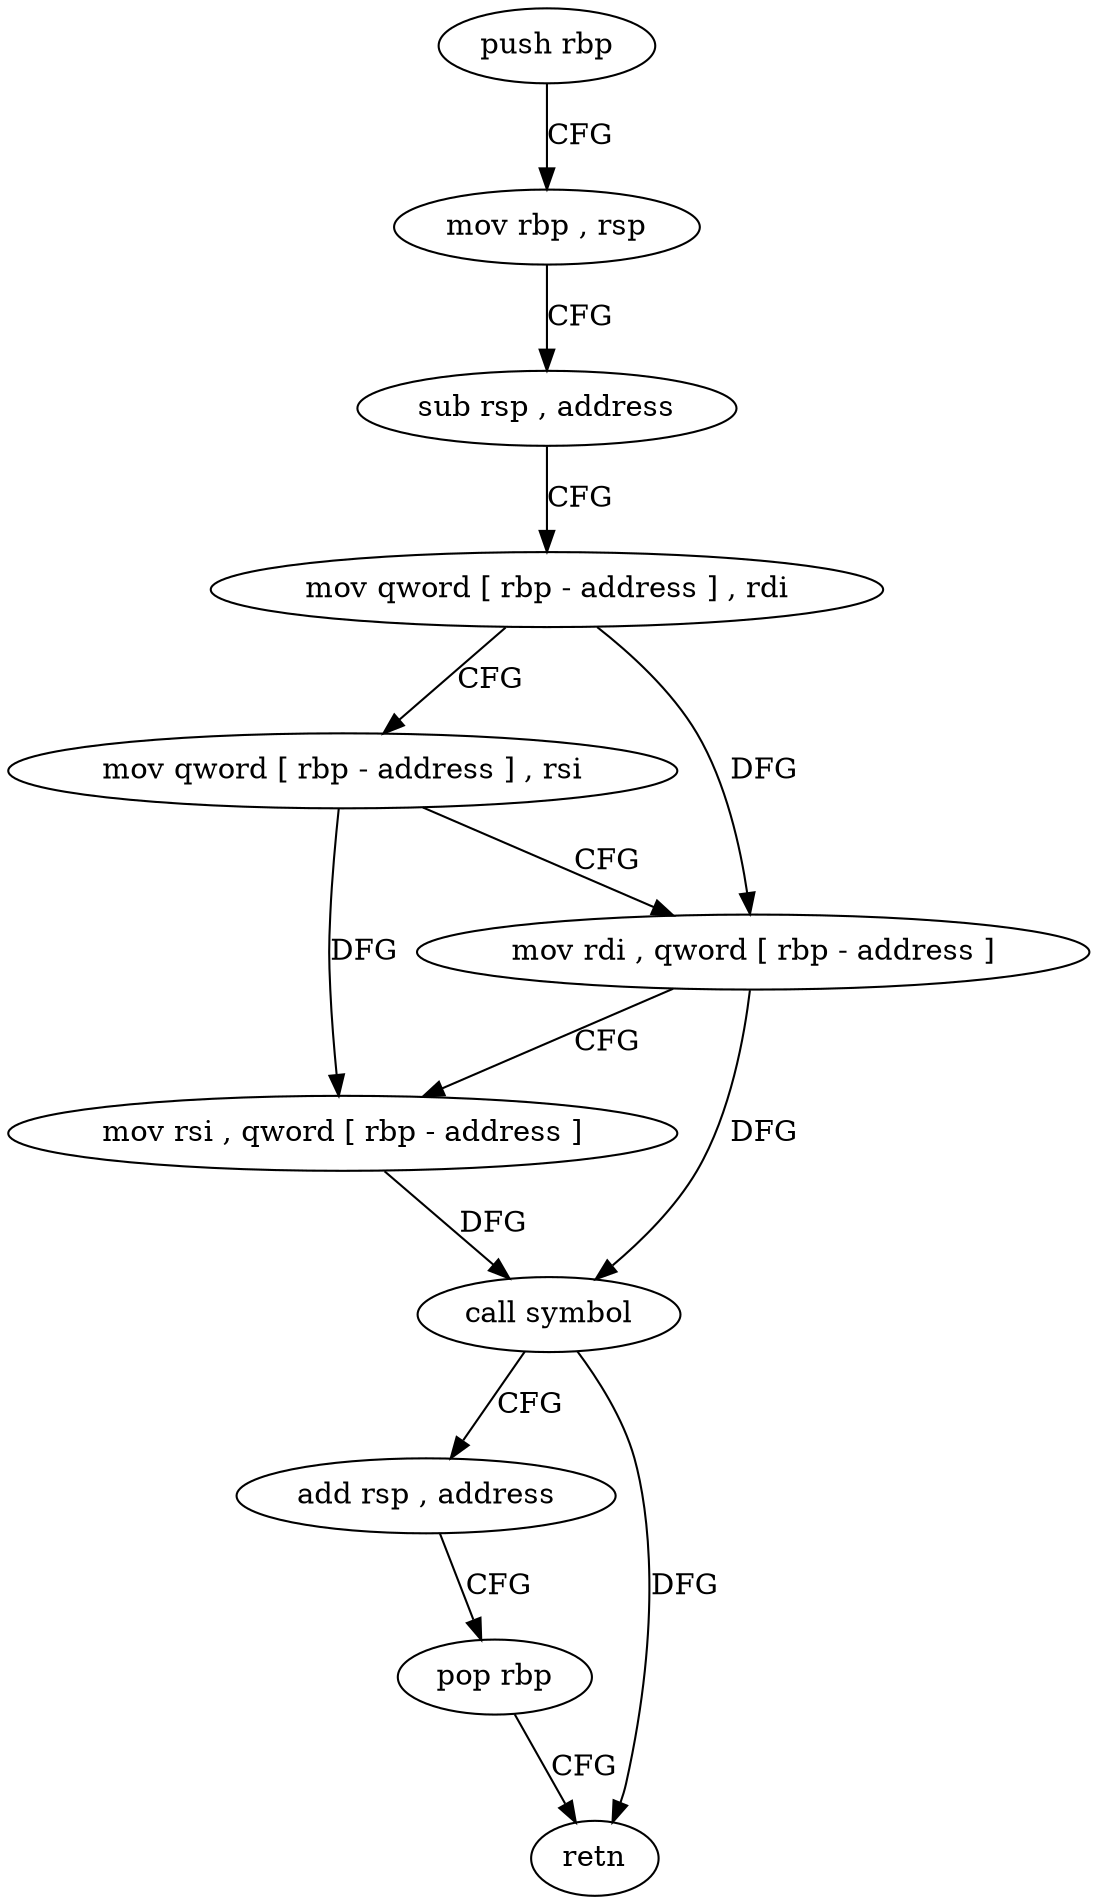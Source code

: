 digraph "func" {
"4239168" [label = "push rbp" ]
"4239169" [label = "mov rbp , rsp" ]
"4239172" [label = "sub rsp , address" ]
"4239176" [label = "mov qword [ rbp - address ] , rdi" ]
"4239180" [label = "mov qword [ rbp - address ] , rsi" ]
"4239184" [label = "mov rdi , qword [ rbp - address ]" ]
"4239188" [label = "mov rsi , qword [ rbp - address ]" ]
"4239192" [label = "call symbol" ]
"4239197" [label = "add rsp , address" ]
"4239201" [label = "pop rbp" ]
"4239202" [label = "retn" ]
"4239168" -> "4239169" [ label = "CFG" ]
"4239169" -> "4239172" [ label = "CFG" ]
"4239172" -> "4239176" [ label = "CFG" ]
"4239176" -> "4239180" [ label = "CFG" ]
"4239176" -> "4239184" [ label = "DFG" ]
"4239180" -> "4239184" [ label = "CFG" ]
"4239180" -> "4239188" [ label = "DFG" ]
"4239184" -> "4239188" [ label = "CFG" ]
"4239184" -> "4239192" [ label = "DFG" ]
"4239188" -> "4239192" [ label = "DFG" ]
"4239192" -> "4239197" [ label = "CFG" ]
"4239192" -> "4239202" [ label = "DFG" ]
"4239197" -> "4239201" [ label = "CFG" ]
"4239201" -> "4239202" [ label = "CFG" ]
}
